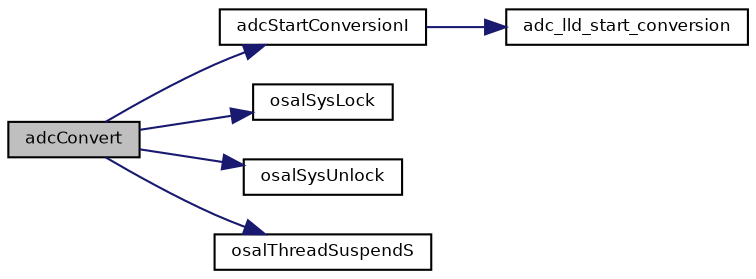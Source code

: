 digraph "adcConvert"
{
  bgcolor="transparent";
  edge [fontname="Helvetica",fontsize="8",labelfontname="Helvetica",labelfontsize="8"];
  node [fontname="Helvetica",fontsize="8",shape=record];
  rankdir="LR";
  Node26 [label="adcConvert",height=0.2,width=0.4,color="black", fillcolor="grey75", style="filled", fontcolor="black"];
  Node26 -> Node27 [color="midnightblue",fontsize="8",style="solid",fontname="Helvetica"];
  Node27 [label="adcStartConversionI",height=0.2,width=0.4,color="black",URL="$group___a_d_c.html#ga2a8d9a86e452fd4480f22ad6b8c209de",tooltip="Starts an ADC conversion. "];
  Node27 -> Node28 [color="midnightblue",fontsize="8",style="solid",fontname="Helvetica"];
  Node28 [label="adc_lld_start_conversion",height=0.2,width=0.4,color="black",URL="$group___a_d_c.html#ga5a23ece28ce81cc00e2ddb614d656339",tooltip="Starts an ADC conversion. "];
  Node26 -> Node29 [color="midnightblue",fontsize="8",style="solid",fontname="Helvetica"];
  Node29 [label="osalSysLock",height=0.2,width=0.4,color="black",URL="$group___o_s_a_l.html#ga0cb5e528b0114b4ca61c2eb65a0515fa",tooltip="Enters a critical zone from thread context. "];
  Node26 -> Node30 [color="midnightblue",fontsize="8",style="solid",fontname="Helvetica"];
  Node30 [label="osalSysUnlock",height=0.2,width=0.4,color="black",URL="$group___o_s_a_l.html#ga17dbf4a1761019b8d94f43832c506543",tooltip="Leaves a critical zone from thread context. "];
  Node26 -> Node31 [color="midnightblue",fontsize="8",style="solid",fontname="Helvetica"];
  Node31 [label="osalThreadSuspendS",height=0.2,width=0.4,color="black",URL="$group___o_s_a_l.html#ga49573c45ca88cd172ee03da252f69ae4",tooltip="Sends the current thread sleeping and sets a reference variable. "];
}
